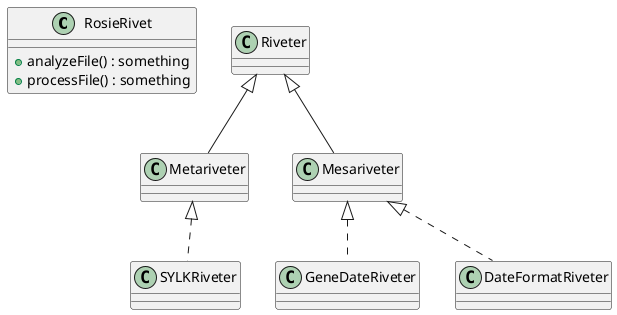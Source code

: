 @startuml
class RosieRivet {
    + analyzeFile() : something
    + processFile() : something
}

class Riveter {

}

class Metariveter extends Riveter {

}

class SYLKRiveter implements Metariveter
class Mesariveter extends Riveter {

}

class GeneDateRiveter implements Mesariveter
class DateFormatRiveter implements Mesariveter
@enduml
L